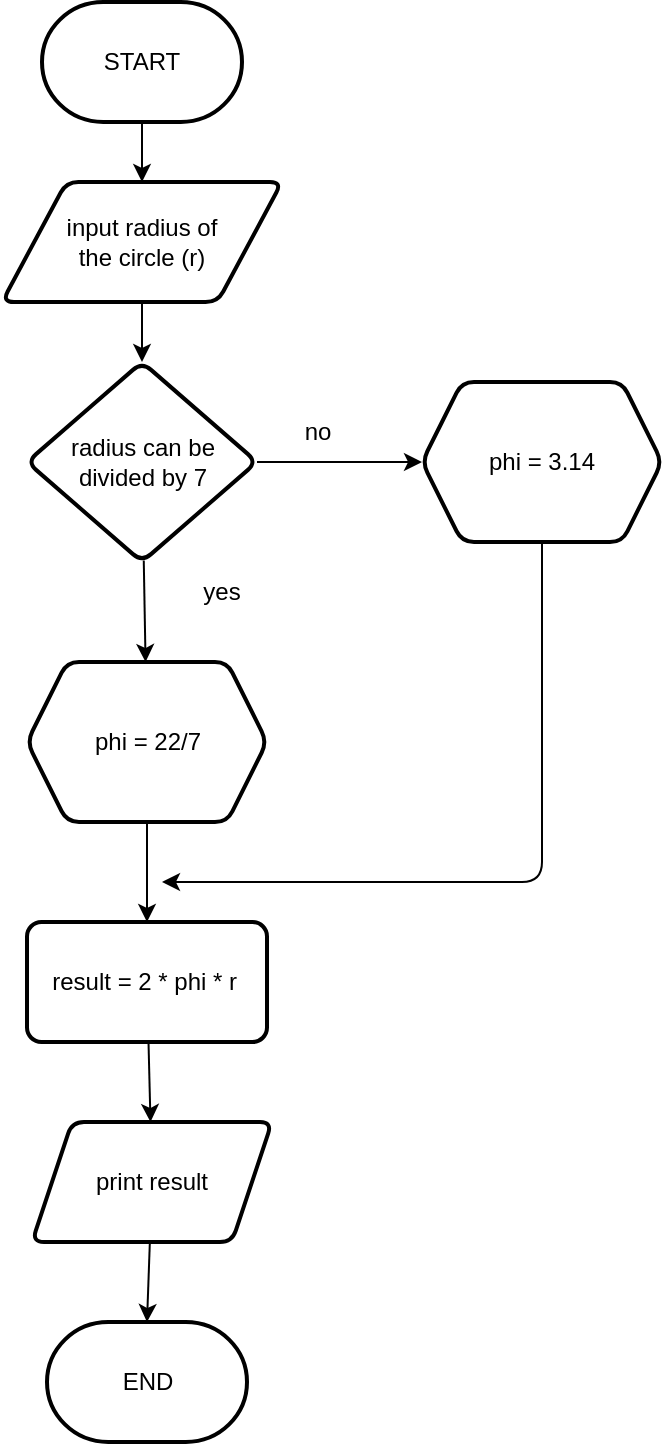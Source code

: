 <mxfile>
    <diagram id="1ptv5ZlStfa3UdDmUNRR" name="Page-1">
        <mxGraphModel dx="782" dy="611" grid="1" gridSize="10" guides="1" tooltips="1" connect="1" arrows="1" fold="1" page="1" pageScale="1" pageWidth="850" pageHeight="1100" math="0" shadow="0">
            <root>
                <mxCell id="0"/>
                <mxCell id="1" parent="0"/>
                <mxCell id="5" style="edgeStyle=none;html=1;exitX=0.5;exitY=1;exitDx=0;exitDy=0;exitPerimeter=0;entryX=0.5;entryY=0;entryDx=0;entryDy=0;" edge="1" parent="1" source="3" target="4">
                    <mxGeometry relative="1" as="geometry"/>
                </mxCell>
                <mxCell id="3" value="START" style="strokeWidth=2;html=1;shape=mxgraph.flowchart.terminator;whiteSpace=wrap;" vertex="1" parent="1">
                    <mxGeometry x="310" y="40" width="100" height="60" as="geometry"/>
                </mxCell>
                <mxCell id="7" value="" style="edgeStyle=none;html=1;" edge="1" parent="1" source="4" target="6">
                    <mxGeometry relative="1" as="geometry"/>
                </mxCell>
                <mxCell id="4" value="input&amp;nbsp;radius of &lt;br&gt;the circle (r)" style="shape=parallelogram;html=1;strokeWidth=2;perimeter=parallelogramPerimeter;whiteSpace=wrap;rounded=1;arcSize=12;size=0.23;" vertex="1" parent="1">
                    <mxGeometry x="290" y="130" width="140" height="60" as="geometry"/>
                </mxCell>
                <mxCell id="10" value="" style="edgeStyle=none;html=1;" edge="1" parent="1" source="6" target="9">
                    <mxGeometry relative="1" as="geometry"/>
                </mxCell>
                <mxCell id="12" value="" style="edgeStyle=none;html=1;" edge="1" parent="1" source="6" target="11">
                    <mxGeometry relative="1" as="geometry"/>
                </mxCell>
                <mxCell id="6" value="radius can be divided by 7" style="rhombus;whiteSpace=wrap;html=1;strokeWidth=2;rounded=1;arcSize=12;" vertex="1" parent="1">
                    <mxGeometry x="302.5" y="220" width="115" height="100" as="geometry"/>
                </mxCell>
                <mxCell id="19" style="edgeStyle=none;html=1;exitX=0.5;exitY=1;exitDx=0;exitDy=0;" edge="1" parent="1" source="9">
                    <mxGeometry relative="1" as="geometry">
                        <mxPoint x="370" y="480" as="targetPoint"/>
                        <Array as="points">
                            <mxPoint x="560" y="480"/>
                        </Array>
                    </mxGeometry>
                </mxCell>
                <mxCell id="9" value="phi = 3.14" style="shape=hexagon;perimeter=hexagonPerimeter2;whiteSpace=wrap;html=1;fixedSize=1;strokeWidth=2;rounded=1;arcSize=12;" vertex="1" parent="1">
                    <mxGeometry x="500" y="230" width="120" height="80" as="geometry"/>
                </mxCell>
                <mxCell id="16" style="edgeStyle=none;html=1;exitX=0.5;exitY=1;exitDx=0;exitDy=0;entryX=0.5;entryY=0;entryDx=0;entryDy=0;" edge="1" parent="1" source="11" target="15">
                    <mxGeometry relative="1" as="geometry"/>
                </mxCell>
                <mxCell id="11" value="phi = 22/7" style="shape=hexagon;perimeter=hexagonPerimeter2;whiteSpace=wrap;html=1;fixedSize=1;strokeWidth=2;rounded=1;arcSize=12;" vertex="1" parent="1">
                    <mxGeometry x="302.5" y="370" width="120" height="80" as="geometry"/>
                </mxCell>
                <mxCell id="13" value="no" style="text;html=1;strokeColor=none;fillColor=none;align=center;verticalAlign=middle;whiteSpace=wrap;rounded=0;" vertex="1" parent="1">
                    <mxGeometry x="418" y="240" width="60" height="30" as="geometry"/>
                </mxCell>
                <mxCell id="14" value="yes" style="text;html=1;strokeColor=none;fillColor=none;align=center;verticalAlign=middle;whiteSpace=wrap;rounded=0;" vertex="1" parent="1">
                    <mxGeometry x="370" y="320" width="60" height="30" as="geometry"/>
                </mxCell>
                <mxCell id="18" value="" style="edgeStyle=none;html=1;" edge="1" parent="1" source="15" target="17">
                    <mxGeometry relative="1" as="geometry"/>
                </mxCell>
                <mxCell id="15" value="result = 2 * phi * r&amp;nbsp;" style="rounded=1;whiteSpace=wrap;html=1;strokeWidth=2;arcSize=12;" vertex="1" parent="1">
                    <mxGeometry x="302.5" y="500" width="120" height="60" as="geometry"/>
                </mxCell>
                <mxCell id="21" value="" style="edgeStyle=none;html=1;entryX=0.5;entryY=0;entryDx=0;entryDy=0;entryPerimeter=0;" edge="1" parent="1" source="17" target="22">
                    <mxGeometry relative="1" as="geometry">
                        <mxPoint x="365" y="730" as="targetPoint"/>
                    </mxGeometry>
                </mxCell>
                <mxCell id="17" value="print result" style="shape=parallelogram;perimeter=parallelogramPerimeter;whiteSpace=wrap;html=1;fixedSize=1;rounded=1;strokeWidth=2;arcSize=12;" vertex="1" parent="1">
                    <mxGeometry x="305" y="600" width="120" height="60" as="geometry"/>
                </mxCell>
                <mxCell id="22" value="END" style="strokeWidth=2;html=1;shape=mxgraph.flowchart.terminator;whiteSpace=wrap;" vertex="1" parent="1">
                    <mxGeometry x="312.5" y="700" width="100" height="60" as="geometry"/>
                </mxCell>
            </root>
        </mxGraphModel>
    </diagram>
</mxfile>